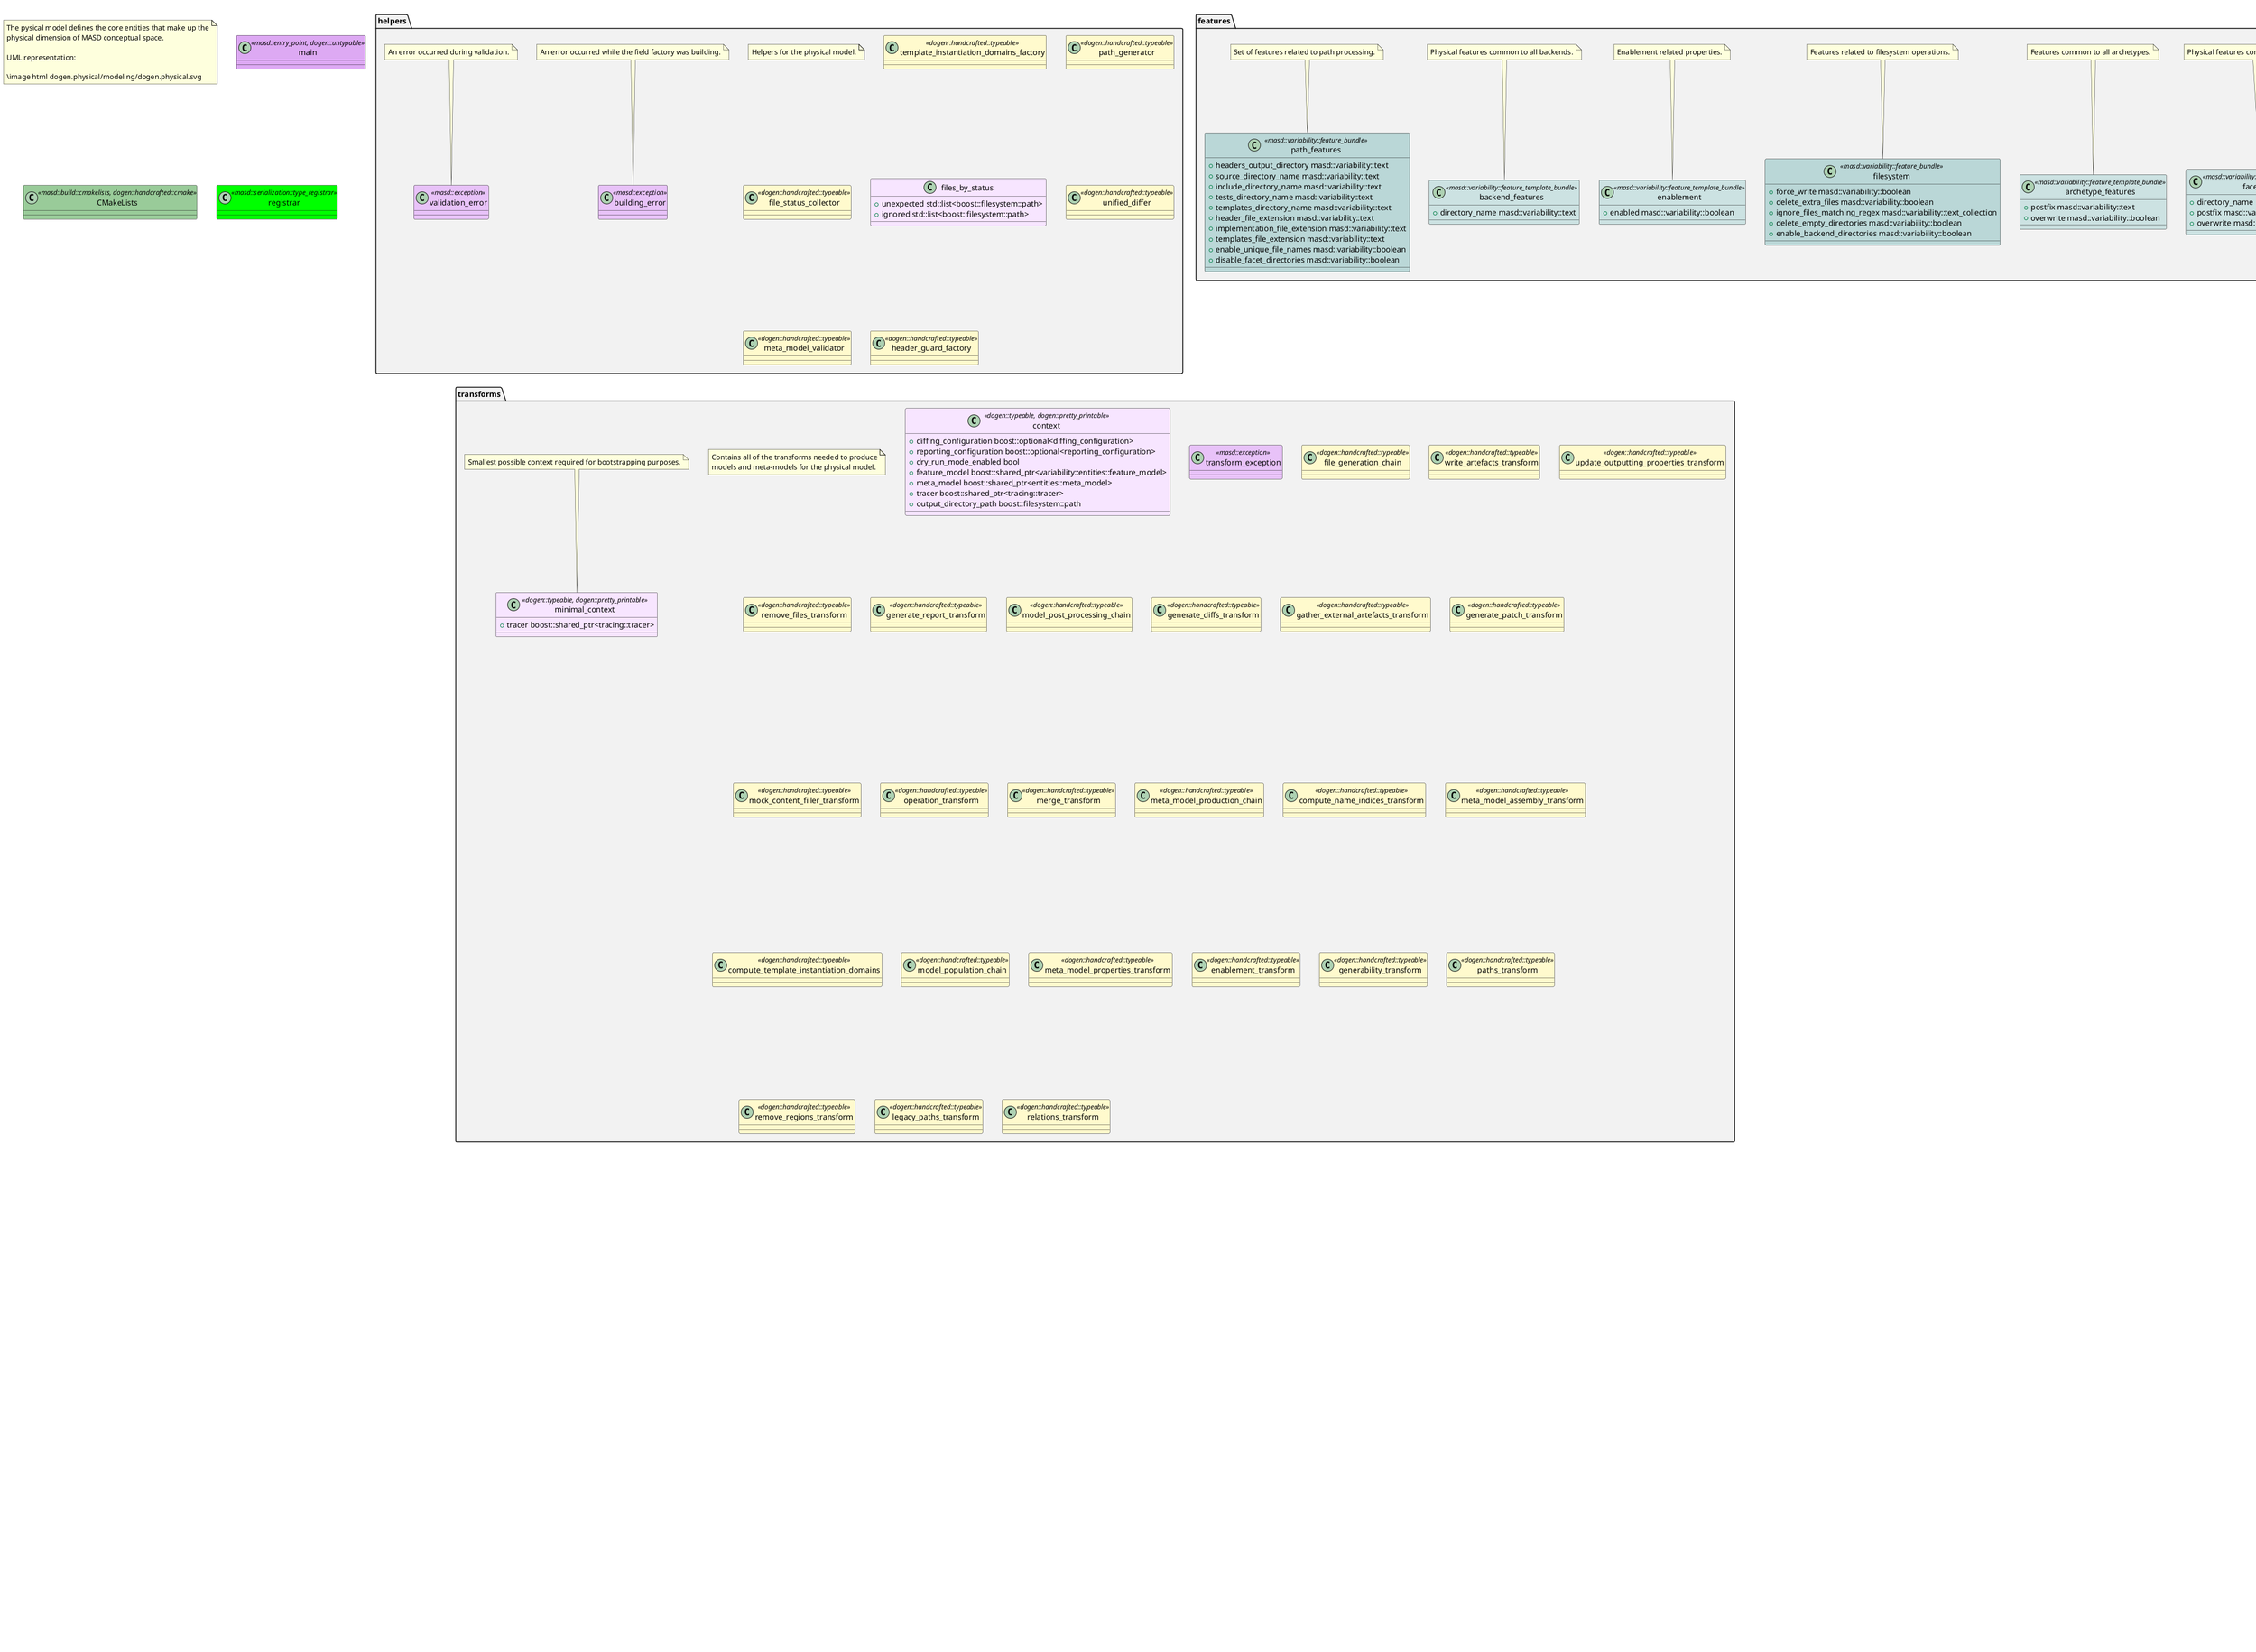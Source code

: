 @startuml
set namespaceSeparator ::
note as N1
The pysical model defines the core entities that make up the
physical dimension of MASD conceptual space.

UML representation:

\image html dogen.physical/modeling/dogen.physical.svg
end note

class main <<masd::entry_point, dogen::untypable>> #DDA9F3 {
}

class CMakeLists <<masd::build::cmakelists, dogen::handcrafted::cmake>> #99CB99 {
}

class registrar <<masd::serialization::type_registrar>> #00FF00 {
}

namespace entities #F2F2F2 {
    note as entities_1
Defines the MASD physical space.
    end note

    class Element <<masd::object_template>> #E3B6F6 {
    }

    Element <|.. artefact
    Element <|.. model

    entities::MetaNameable <|-- entities::Element
    entities::Configurable <|-- entities::Element
    entities::Provenance <|-- entities::Element
    entities::Nameable <|-- entities::Element
    entities::LogicalPhysicalSpaceIdentity <|-- entities::Element
    class Labelable <<masd::object_template>> #E3B6F6 {
        +{field} labels std::list<identification::entities::label>
    }

    note top of Labelable
The ability to attach labels to an element.
    end note

    class Describable <<masd::object_template>> #E3B6F6 {
        +{field} description std::string
    }

    Describable o-- archetype_kind

    class MetaNameable <<masd::object_template>> #E3B6F6 {
        +{field} meta_name identification::entities::physical_meta_name
    }

    MetaNameable <|.. archetype_kind_properties

    note top of MetaNameable
Ability to have a meta-name.
    end note

    class Provenance <<masd::object_template>> #E3B6F6 {
        +{field} provenance identification::entities::logical_provenance
    }

    Provenance <|.. region

    note top of Provenance
Properties related to the origin of the modeling element.
    end note

    class Configurable <<masd::object_template>> #E3B6F6 {
        +{field} configuration boost::shared_ptr<variability::entities::configuration>
    }

    Configurable <|.. region

    note top of Configurable
Ability to have meta-data associated.
    end note

    class Nameable <<masd::object_template>> #E3B6F6 {
        +{field} name identification::entities::physical_name
    }

    Nameable <|.. model_set

    note top of Nameable
Ability to have a name.
    end note

    class MetaIdentifiable <<masd::object_template>> #E3B6F6 {
        +{field} meta_id identification::entities::physical_meta_id
    }

    MetaIdentifiable <|.. facet_properties
    MetaIdentifiable <|.. part_properties
    MetaIdentifiable <|.. backend_properties
    MetaIdentifiable <|.. archetype_properties

    class LogicalPhysicalSpaceIdentity <<masd::object_template>> #E3B6F6 {
        +{field} id identification::entities::logical_meta_physical_id
    }

    class MetaElement <<masd::object_template>> #E3B6F6 {
    }

    MetaElement <|.. helper
    MetaElement <|.. archetype

    entities::Describable <|-- entities::MetaElement
    entities::MetaNameable <|-- entities::MetaElement
    entities::Labelable <|-- entities::MetaElement
    class ContainingMetaElement <<masd::object_template>> #E3B6F6 {
        +{field} directory_name std::string
    }

    ContainingMetaElement <|.. facet
    ContainingMetaElement <|.. backend
    ContainingMetaElement <|.. meta_model
    ContainingMetaElement <|.. part

    entities::MetaElement <|-- entities::ContainingMetaElement
    note top of ContainingMetaElement
The meta-element can contain other meta-elements.
    end note

    class Postfixable <<masd::object_template>> #E3B6F6 {
        +{field} postfix std::string
    }

    Postfixable <|.. facet
    Postfixable <|.. archetype

    class Urnable <<masd::object_template>> #E3B6F6 {
        +{field} original_urn std::string
        +{field} resolved_urn std::string
    }

    class HasTechnicalSpace <<masd::object_template>> #E3B6F6 {
        +{field} technical_space identification::entities::technical_space
    }

    HasTechnicalSpace <|.. helper
    HasTechnicalSpace <|.. archetype

    class Associatable <<masd::object_template>> #E3B6F6 {
        +{field} depends std::list<std::string>
        +{field} generates std::list<std::string>
        +{field} generated_by std::string
    }

    Associatable <|.. helper
    Associatable <|.. archetype

    note top of Associatable
The meta-element is associated with other meta-elements
    end note

    class meta_model <<ContainingMetaElement>> #F7E5FF {
        +{field} template_instantiation_domains std::unordered_map<std::string, std::vector<std::string>>
        +{field} backends std::list<backend>
        +{field} indexed_names identification::entities::physical_meta_name_indices
    }

    meta_model o-- backend

    note top of meta_model
Describes the geometry of physical space.

Provides details of the backends available in the current instance of Dogen.
    end note

    class backend <<ContainingMetaElement, HasTechnicalSpace>> #F7E5FF {
        +{field} parts std::unordered_map<identification::entities::physical_meta_id, part>
        +{field} facets std::unordered_map<identification::entities::physical_meta_id, facet>
        +{field} archetypes std::unordered_map<identification::entities::physical_meta_id, archetype>
        +{field} archetype_kinds std::unordered_map<std::string, archetype_kind>
    }

    backend o-- facet
    backend o-- part
    backend o-- archetype
    backend o-u- archetype_kind

    note top of backend
Represents a meta-region in physical space with archetypes for a primary
technical space, and associated secondary technical spaces.
    end note

    class facet <<ContainingMetaElement, Postfixable>> #F7E5FF {
        +{field} archetypes std::unordered_map<identification::entities::physical_meta_id, archetype>
        +{field} helpers std::unordered_map<identification::entities::physical_meta_id, helper>
        +{field} default_archetype_for_logical_meta_model_id std::unordered_map<std::string, archetype>
    }

    facet o-- helper

    note top of facet
Represents a meta-region in physical space with archetypes for a given theme.
    end note

    class helper <<MetaElement, Associatable, HasTechnicalSpace>> #F7E5FF {
        +{field} relations relations
        +{field} part identification::entities::physical_meta_id
        +{field} family std::string
        +{field} owning_formatters std::list<identification::entities::physical_meta_id>
        +{field} owning_facets std::list<identification::entities::physical_meta_id>
    }

    helper o-- relations

    class part <<ContainingMetaElement>> #F7E5FF {
        +{field} path_configuration path_configuration
        +{field} facets std::unordered_map<identification::entities::physical_meta_id, facet>
        +{field} archetypes std::unordered_map<identification::entities::physical_meta_id, archetype>
        +{field} requires_relative_path bool
    }

    part o-- path_configuration
    part o-- facet
    part o-- archetype

    note top of part
Represents a meta-region in physical space with archetypes for a given part of a
component in a backend.
    end note

    class path_configuration #F7E5FF {
        +{field} external_modules path_contribution_type
        +{field} model_modules path_contribution_type
        +{field} facet path_contribution_type
        +{field} internal_modules path_contribution_type
    }

    path_configuration o-- path_contribution_type

    note top of path_configuration
Describes how paths are handled within a part.
    end note

    enum path_contribution_type <<masd::enumeration>> #F2DAFD {
        +{field} none
        +{field} as_directories
        +{field} as_path_components
    }

    note top of path_contribution_type
Different kinds of contributions that can be made to the final path computation.
    end note

    class archetype <<MetaElement, Postfixable, Associatable, HasTechnicalSpace>> #F7E5FF {
        +{field} archetype_kind_id std::string
        +{field} logical_meta_element_id identification::entities::logical_meta_id
        +{field} part identification::entities::physical_meta_id
        +{field} relations relations
    }

    archetype o-- relations

    note top of archetype
Represents a meta-artefact.
    end note

    class relations #F7E5FF {
        +{field} status relation_status
        +{field} constant std::list<constant_relation>
        +{field} variable std::list<variable_relation>
        +{field} hard_coded std::list<hard_coded_relation>
    }

    relations o-- hard_coded_relation
    relations o-- variable_relation
    relations o-- constant_relation
    relations o-- relation_status

    note top of relations
Models relationships between archetypes.
    end note

    class hard_coded_relation #F7E5FF {
        +{field} value std::string
    }

    note top of hard_coded_relation
Relations against hard-coded values.
    end note

    class variable_relation <<Urnable>> #F7E5FF {
        +{field} type variable_relation_type
    }

    variable_relation o-- variable_relation_type

    enum variable_relation_type <<masd::enumeration>> #F2DAFD {
        +{field} self
        +{field} parent
        +{field} child
        +{field} transparent
        +{field} opaque
        +{field} associative_key
        +{field} visitation
    }

    note top of variable_relation_type
Lists all of the valid variable relation types.
    end note

    class constant_relation <<Urnable, Labelable>> #F7E5FF {
        +{field} logical_model_element_id std::string
    }

    note top of constant_relation
Represents a relation between archetypes, fixed to a logical model element.
    end note

    class archetype_kind <<Describable>> #F7E5FF {
        +{field} id std::string
        +{field} file_extension std::string
    }

    note top of archetype_kind
Represents a type of archetypes.
    end note

    class model_set <<Nameable>> #F7E5FF {
        +{field} models std::list<model>
    }

    model_set o-- model

    note top of model_set
Represents a set of related physical models.
    end note

    class model <<Element>> #F7E5FF {
        +{field} technical_space std::string
        +{field} managed_directories std::list<boost::filesystem::path>
        +{field} outputting_properties outputting_properties
        +{field} orphan_artefacts std::list<boost::shared_ptr<artefact>>
        +{field} meta_model_properties meta_model_properties
        +{field} has_generatable_artefacts bool
        +{field} regions_by_logical_id std::unordered_map<identification::entities::logical_id, region>
    }

    model o-- region
    model o-- artefact
    model o-- meta_model_properties
    model o-- outputting_properties

    note top of model
Collection of entities representing objects in physical space.
    end note

    class region <<Configurable, Provenance>> #F7E5FF {
        +{field} artefacts_by_archetype std::unordered_map<identification::entities::physical_meta_id, boost::shared_ptr<artefact>>
        +{field} archetype_for_role std::unordered_map<std::string, identification::entities::physical_meta_id>
        +{field} is_generatable bool
    }

    region o-- artefact

    note top of region
Represents a region of logical-physical space fixed at one logical point.
    end note

    class artefact <<Element, HasTechnicalSpace>> #F7E5FF {
        +{field} file_path boost::filesystem::path
        +{field} content std::string
        +{field} path_properties path_properties
        +{field} dependencies std::vector<boost::filesystem::path>
        +{field} unified_diff std::string
        +{field} operation operation
        +{field} enablement_properties enablement_properties
        +{field} formatting_input std::string
        +{field} relations relation_properties
    }

    artefact o-- relation_properties
    artefact o-- operation
    artefact o-- path_properties
    artefact o-- enablement_properties

    note top of artefact
Represents an entity in physical space.
    end note

    class relation_properties #F7E5FF {
        +{field} status relation_status
        +{field} relations std::list<std::string>
    }

    class operation #F7E5FF {
        +{field} type operation_type
        +{field} reason operation_reason
    }

    operation o-- operation_type
    operation o-- operation_reason

    note top of operation
Operation to apply to an artefact.
    end note

    enum operation_type <<masd::enumeration>> #F2DAFD {
        +{field} create_only
        +{field} write
        +{field} ignore
        +{field} remove
    }

    note top of operation_type
Operation to perform to a given artefact.
    end note

    enum operation_reason <<masd::enumeration>> #F2DAFD {
        +{field} newly_generated
        +{field} changed_generated
        +{field} unchanged_generated
        +{field} already_exists
        +{field} ignore_generated
        +{field} force_write
        +{field} unexpected
        +{field} ignore_unexpected
        +{field} ignore_regex
    }

    note top of operation_reason
Reasons for performing an operation.
    end note

    class outputting_properties #F7E5FF {
        +{field} force_write bool
        +{field} delete_extra_files bool
        +{field} ignore_files_matching_regex std::vector<std::string>
        +{field} delete_empty_directories bool
    }

    note top of outputting_properties
Properties related to outputting.
    end note

    class path_properties #F7E5FF {
        +{field} file_path boost::filesystem::path
        +{field} header_guard std::string
        +{field} inclusion_path boost::filesystem::path
        +{field} inclusion_directives inclusion_directives
        +{field} inclusion_dependencies std::list<std::string>
        +{field} using_dependencies std::list<std::string>
        +{field} relative_path boost::filesystem::path
    }

    path_properties o-- inclusion_directives

    class inclusion_directives #F7E5FF {
        +{field} primary std::string
        +{field} secondary std::list<std::string>
    }

    note top of inclusion_directives
Represents the group of inclusion directives associated with a name and an archetype.
    end note

    class enablement_properties #F7E5FF {
        +{field} enabled bool
        +{field} overwrite bool
        +{field} facet_enabled boost::optional<bool>
        +{field} archetype_enabled boost::optional<bool>
        +{field} facet_overwrite boost::optional<bool>
        +{field} archetype_overwrite boost::optional<bool>
    }

    note top of enablement_properties
Stores the properties related to the enablement.
    end note

    enum relation_status <<masd::enumeration, dogen::convertible>> #F2DAFD {
        +{field} not_relatable
        +{field} relatable
        +{field} facet_default
    }

    note top of relation_status
Status of a given archetype with regards to being related to other archetypes.
    end note

    class backend_properties <<MetaIdentifiable>> #F7E5FF {
        +{field} enabled bool
        +{field} file_path boost::filesystem::path
        +{field} technical_space_version std::string
        +{field} enable_backend_directories bool
        +{field} directory_name std::string
        +{field} computed_directory_name std::string
    }

    note top of backend_properties
Properties related to the backend.
    end note

    class meta_model_properties #F7E5FF {
        +{field} output_directory_path boost::filesystem::path
        +{field} file_path boost::filesystem::path
        +{field} backend_properties std::unordered_map<identification::entities::physical_meta_id, backend_properties>
        +{field} facet_properties std::unordered_map<identification::entities::physical_meta_id, facet_properties>
        +{field} archetype_properties std::unordered_map<identification::entities::physical_meta_id, archetype_properties>
        +{field} archetype_kind_properties std::unordered_map<identification::entities::physical_meta_id, archetype_kind_properties>
        +{field} part_properties std::unordered_map<identification::entities::physical_meta_id, part_properties>
        +{field} enabled_backends std::unordered_set<identification::entities::physical_meta_id>
        +{field} enabled_archetype_for_element std::unordered_set<identification::entities::logical_meta_physical_id>
        +{field} project_path_properties project_path_properties
    }

    meta_model_properties o-- project_path_properties
    meta_model_properties o-- part_properties
    meta_model_properties o-- archetype_kind_properties
    meta_model_properties o-- archetype_properties

    note top of meta_model_properties
Meta-model configuration supplied by this model.

The meta-model properties represent a set of variability overrides supplied on top
of the existing physical meta-model. In addition, the properties also contain
computed values on the back of physical transforms.
    end note

    class archetype_kind_properties <<MetaNameable>> #F7E5FF {
        +{field} file_extension std::string
    }

    class facet_properties <<MetaIdentifiable>> #F7E5FF {
        +{field} enabled bool
        +{field} overwrite bool
        +{field} directory_name std::string
        +{field} computed_directory_name std::string
        +{field} postfix std::string
        +{field} computed_postfix std::string
    }

    note top of facet_properties
Properties related to the facet.
    end note

    class archetype_properties <<MetaIdentifiable>> #F7E5FF {
        +{field} enabled bool
        +{field} overwrite boost::optional<bool>
        +{field} postfix std::string
        +{field} computed_postfix std::string
        +{field} backend_properties backend_properties
        +{field} facet_properties facet_properties
        +{field} part_properties part_properties
    }

    archetype_properties o-- part_properties
    archetype_properties o-- facet_properties
    archetype_properties o-- backend_properties

    note top of archetype_properties
Properties related to the archetype.
    end note

    class part_properties <<MetaIdentifiable>> #F7E5FF {
        +{field} file_path boost::filesystem::path
        +{field} relative_path boost::filesystem::path
        +{field} directory_name std::string
        +{field} computed_directory_name std::string
    }

    note top of part_properties
Properties related to the part.
    end note

    class project_path_properties #F7E5FF {
        +{field} include_directory_name std::string
        +{field} source_directory_name std::string
        +{field} disable_facet_directories bool
        +{field} header_file_extension std::string
        +{field} implementation_file_extension std::string
        +{field} tests_directory_name std::string
        +{field} templates_directory_name std::string
        +{field} templates_file_extension std::string
        +{field} enable_unique_file_names bool
        +{field} headers_output_directory std::string
        +{field} enable_backend_directories bool
        +{field} implementation_directory_full_path boost::filesystem::path
        +{field} include_directory_full_path boost::filesystem::path
        +{field} templates_directory_full_path boost::filesystem::path
    }

    note top of project_path_properties
Legacy type containing all proprties related to paths.
    end note

    enum legacy_archetype_kind <<masd::enumeration>> #F2DAFD {
        +{field} visual_studio_solution
        +{field} visual_studio_project
        +{field} odb_options
        +{field} msbuild_targets
        +{field} tests_cmakelists
        +{field} source_cmakelists
        +{field} include_cmakelists
        +{field} cpp_header
        +{field} cpp_implementation
        +{field} tests_cpp_main
        +{field} tests_cpp_implementation
        +{field} templates
        +{field} csharp_implementation
    }

    note top of legacy_archetype_kind
Kinds of archetypes available across all technical spaces.
    end note

}

namespace helpers #F2F2F2 {
    note as helpers_1
Helpers for the physical model.
    end note

    class template_instantiation_domains_factory <<dogen::handcrafted::typeable>> #FFFACD {
    }

    class building_error <<masd::exception>> #E8C2F8 {
    }

    note top of building_error
An error occurred while the field factory was building.
    end note

    class path_generator <<dogen::handcrafted::typeable>> #FFFACD {
    }

    class file_status_collector <<dogen::handcrafted::typeable>> #FFFACD {
    }

    class files_by_status #F7E5FF {
        +{field} unexpected std::list<boost::filesystem::path>
        +{field} ignored std::list<boost::filesystem::path>
    }

    class unified_differ <<dogen::handcrafted::typeable>> #FFFACD {
    }

    class meta_model_validator <<dogen::handcrafted::typeable>> #FFFACD {
    }

    class validation_error <<masd::exception>> #E8C2F8 {
    }

    note top of validation_error
An error occurred during validation.
    end note

    class header_guard_factory <<dogen::handcrafted::typeable>> #FFFACD {
    }

}

namespace features #F2F2F2 {
    note as features_1
Features for the MASD physical model.
    end note

    class facet_features <<masd::variability::feature_template_bundle>> #CCE2E2 {
        +{field} directory_name masd::variability::text
        +{field} postfix masd::variability::text
        +{field} overwrite masd::variability::boolean
    }

    note top of facet_features
Physical features common to all facets.
    end note

    class archetype_features <<masd::variability::feature_template_bundle>> #CCE2E2 {
        +{field} postfix masd::variability::text
        +{field} overwrite masd::variability::boolean
    }

    note top of archetype_features
Features common to all archetypes.
    end note

    class initializer <<masd::variability::initializer>> #A9CDCD {
    }

    class filesystem <<masd::variability::feature_bundle>> #BAD7D7 {
        +{field} force_write masd::variability::boolean
        +{field} delete_extra_files masd::variability::boolean
        +{field} ignore_files_matching_regex masd::variability::text_collection
        +{field} delete_empty_directories masd::variability::boolean
        +{field} enable_backend_directories masd::variability::boolean
    }

    note top of filesystem
Features related to filesystem operations.
    end note

    class enablement <<masd::variability::feature_template_bundle>> #CCE2E2 {
        +{field} enabled masd::variability::boolean
    }

    note top of enablement
Enablement related properties.
    end note

    class backend_features <<masd::variability::feature_template_bundle>> #CCE2E2 {
        +{field} directory_name masd::variability::text
    }

    note top of backend_features
Physical features common to all backends.
    end note

    class path_features <<masd::variability::feature_bundle>> #BAD7D7 {
        +{field} headers_output_directory masd::variability::text
        +{field} source_directory_name masd::variability::text
        +{field} include_directory_name masd::variability::text
        +{field} tests_directory_name masd::variability::text
        +{field} templates_directory_name masd::variability::text
        +{field} header_file_extension masd::variability::text
        +{field} implementation_file_extension masd::variability::text
        +{field} templates_file_extension masd::variability::text
        +{field} enable_unique_file_names masd::variability::boolean
        +{field} disable_facet_directories masd::variability::boolean
    }

    note top of path_features
Set of features related to path processing.
    end note

    class directive_features <<masd::variability::feature_template_bundle>> #CCE2E2 {
        +{field} primary_inclusion_directive masd::variability::text
        +{field} secondary_inclusion_directive masd::variability::text_collection
    }

    class inclusion_features <<masd::variability::feature_bundle>> #BAD7D7 {
        +{field} inclusion_required masd::variability::boolean
    }

}

namespace transforms #F2F2F2 {
    note as transforms_1
Contains all of the transforms needed to produce
models and meta-models for the physical model.
    end note

    class context <<dogen::typeable, dogen::pretty_printable>> #F7E5FF {
        +{field} diffing_configuration boost::optional<diffing_configuration>
        +{field} reporting_configuration boost::optional<reporting_configuration>
        +{field} dry_run_mode_enabled bool
        +{field} feature_model boost::shared_ptr<variability::entities::feature_model>
        +{field} meta_model boost::shared_ptr<entities::meta_model>
        +{field} tracer boost::shared_ptr<tracing::tracer>
        +{field} output_directory_path boost::filesystem::path
    }

    class transform_exception <<masd::exception>> #E8C2F8 {
    }

    class file_generation_chain <<dogen::handcrafted::typeable>> #FFFACD {
    }

    class write_artefacts_transform <<dogen::handcrafted::typeable>> #FFFACD {
    }

    class update_outputting_properties_transform <<dogen::handcrafted::typeable>> #FFFACD {
    }

    class remove_files_transform <<dogen::handcrafted::typeable>> #FFFACD {
    }

    class generate_report_transform <<dogen::handcrafted::typeable>> #FFFACD {
    }

    class model_post_processing_chain <<dogen::handcrafted::typeable>> #FFFACD {
    }

    class generate_diffs_transform <<dogen::handcrafted::typeable>> #FFFACD {
    }

    class gather_external_artefacts_transform <<dogen::handcrafted::typeable>> #FFFACD {
    }

    class generate_patch_transform <<dogen::handcrafted::typeable>> #FFFACD {
    }

    class mock_content_filler_transform <<dogen::handcrafted::typeable>> #FFFACD {
    }

    class operation_transform <<dogen::handcrafted::typeable>> #FFFACD {
    }

    class merge_transform <<dogen::handcrafted::typeable>> #FFFACD {
    }

    class meta_model_production_chain <<dogen::handcrafted::typeable>> #FFFACD {
    }

    class compute_name_indices_transform <<dogen::handcrafted::typeable>> #FFFACD {
    }

    class minimal_context <<dogen::typeable, dogen::pretty_printable>> #F7E5FF {
        +{field} tracer boost::shared_ptr<tracing::tracer>
    }

    note top of minimal_context
Smallest possible context required for bootstrapping purposes.
    end note

    class meta_model_assembly_transform <<dogen::handcrafted::typeable>> #FFFACD {
    }

    class compute_template_instantiation_domains <<dogen::handcrafted::typeable>> #FFFACD {
    }

    class model_population_chain <<dogen::handcrafted::typeable>> #FFFACD {
    }

    class meta_model_properties_transform <<dogen::handcrafted::typeable>> #FFFACD {
    }

    class enablement_transform <<dogen::handcrafted::typeable>> #FFFACD {
    }

    class generability_transform <<dogen::handcrafted::typeable>> #FFFACD {
    }

    class paths_transform <<dogen::handcrafted::typeable>> #FFFACD {
    }

    class remove_regions_transform <<dogen::handcrafted::typeable>> #FFFACD {
    }

    class legacy_paths_transform <<dogen::handcrafted::typeable>> #FFFACD {
    }

    class relations_transform <<dogen::handcrafted::typeable>> #FFFACD {
    }

}

@enduml
